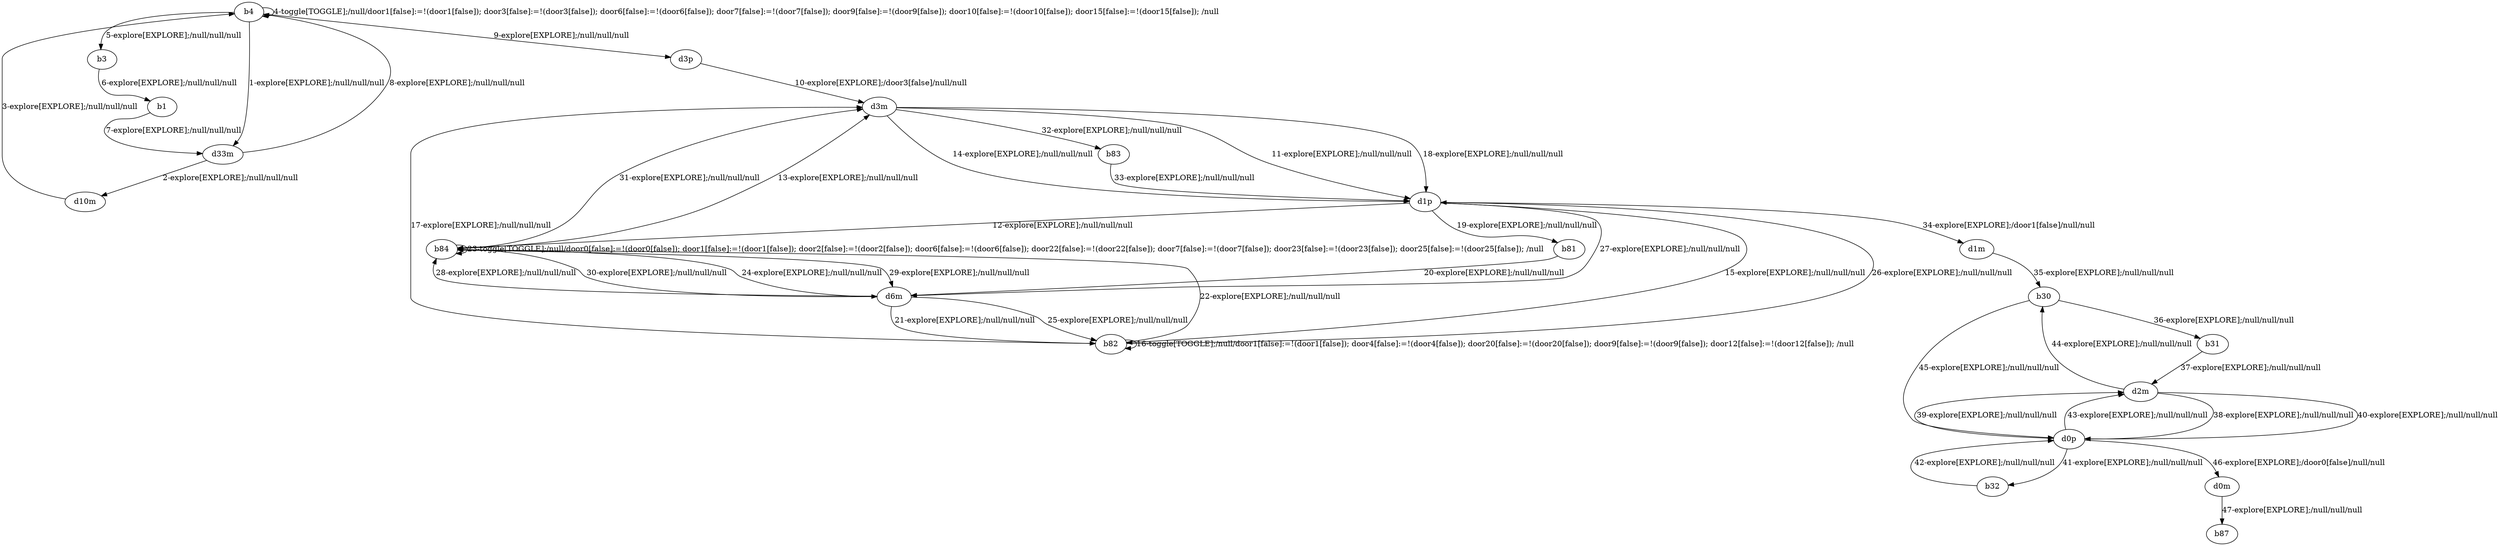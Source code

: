 # Total number of goals covered by this test: 1
# d0m --> b87

digraph g {
"b4" -> "d33m" [label = "1-explore[EXPLORE];/null/null/null"];
"d33m" -> "d10m" [label = "2-explore[EXPLORE];/null/null/null"];
"d10m" -> "b4" [label = "3-explore[EXPLORE];/null/null/null"];
"b4" -> "b4" [label = "4-toggle[TOGGLE];/null/door1[false]:=!(door1[false]); door3[false]:=!(door3[false]); door6[false]:=!(door6[false]); door7[false]:=!(door7[false]); door9[false]:=!(door9[false]); door10[false]:=!(door10[false]); door15[false]:=!(door15[false]); /null"];
"b4" -> "b3" [label = "5-explore[EXPLORE];/null/null/null"];
"b3" -> "b1" [label = "6-explore[EXPLORE];/null/null/null"];
"b1" -> "d33m" [label = "7-explore[EXPLORE];/null/null/null"];
"d33m" -> "b4" [label = "8-explore[EXPLORE];/null/null/null"];
"b4" -> "d3p" [label = "9-explore[EXPLORE];/null/null/null"];
"d3p" -> "d3m" [label = "10-explore[EXPLORE];/door3[false]/null/null"];
"d3m" -> "d1p" [label = "11-explore[EXPLORE];/null/null/null"];
"d1p" -> "b84" [label = "12-explore[EXPLORE];/null/null/null"];
"b84" -> "d3m" [label = "13-explore[EXPLORE];/null/null/null"];
"d3m" -> "d1p" [label = "14-explore[EXPLORE];/null/null/null"];
"d1p" -> "b82" [label = "15-explore[EXPLORE];/null/null/null"];
"b82" -> "b82" [label = "16-toggle[TOGGLE];/null/door1[false]:=!(door1[false]); door4[false]:=!(door4[false]); door20[false]:=!(door20[false]); door9[false]:=!(door9[false]); door12[false]:=!(door12[false]); /null"];
"b82" -> "d3m" [label = "17-explore[EXPLORE];/null/null/null"];
"d3m" -> "d1p" [label = "18-explore[EXPLORE];/null/null/null"];
"d1p" -> "b81" [label = "19-explore[EXPLORE];/null/null/null"];
"b81" -> "d6m" [label = "20-explore[EXPLORE];/null/null/null"];
"d6m" -> "b82" [label = "21-explore[EXPLORE];/null/null/null"];
"b82" -> "b84" [label = "22-explore[EXPLORE];/null/null/null"];
"b84" -> "b84" [label = "23-toggle[TOGGLE];/null/door0[false]:=!(door0[false]); door1[false]:=!(door1[false]); door2[false]:=!(door2[false]); door6[false]:=!(door6[false]); door22[false]:=!(door22[false]); door7[false]:=!(door7[false]); door23[false]:=!(door23[false]); door25[false]:=!(door25[false]); /null"];
"b84" -> "d6m" [label = "24-explore[EXPLORE];/null/null/null"];
"d6m" -> "b82" [label = "25-explore[EXPLORE];/null/null/null"];
"b82" -> "d1p" [label = "26-explore[EXPLORE];/null/null/null"];
"d1p" -> "d6m" [label = "27-explore[EXPLORE];/null/null/null"];
"d6m" -> "b84" [label = "28-explore[EXPLORE];/null/null/null"];
"b84" -> "d6m" [label = "29-explore[EXPLORE];/null/null/null"];
"d6m" -> "b84" [label = "30-explore[EXPLORE];/null/null/null"];
"b84" -> "d3m" [label = "31-explore[EXPLORE];/null/null/null"];
"d3m" -> "b83" [label = "32-explore[EXPLORE];/null/null/null"];
"b83" -> "d1p" [label = "33-explore[EXPLORE];/null/null/null"];
"d1p" -> "d1m" [label = "34-explore[EXPLORE];/door1[false]/null/null"];
"d1m" -> "b30" [label = "35-explore[EXPLORE];/null/null/null"];
"b30" -> "b31" [label = "36-explore[EXPLORE];/null/null/null"];
"b31" -> "d2m" [label = "37-explore[EXPLORE];/null/null/null"];
"d2m" -> "d0p" [label = "38-explore[EXPLORE];/null/null/null"];
"d0p" -> "d2m" [label = "39-explore[EXPLORE];/null/null/null"];
"d2m" -> "d0p" [label = "40-explore[EXPLORE];/null/null/null"];
"d0p" -> "b32" [label = "41-explore[EXPLORE];/null/null/null"];
"b32" -> "d0p" [label = "42-explore[EXPLORE];/null/null/null"];
"d0p" -> "d2m" [label = "43-explore[EXPLORE];/null/null/null"];
"d2m" -> "b30" [label = "44-explore[EXPLORE];/null/null/null"];
"b30" -> "d0p" [label = "45-explore[EXPLORE];/null/null/null"];
"d0p" -> "d0m" [label = "46-explore[EXPLORE];/door0[false]/null/null"];
"d0m" -> "b87" [label = "47-explore[EXPLORE];/null/null/null"];
}